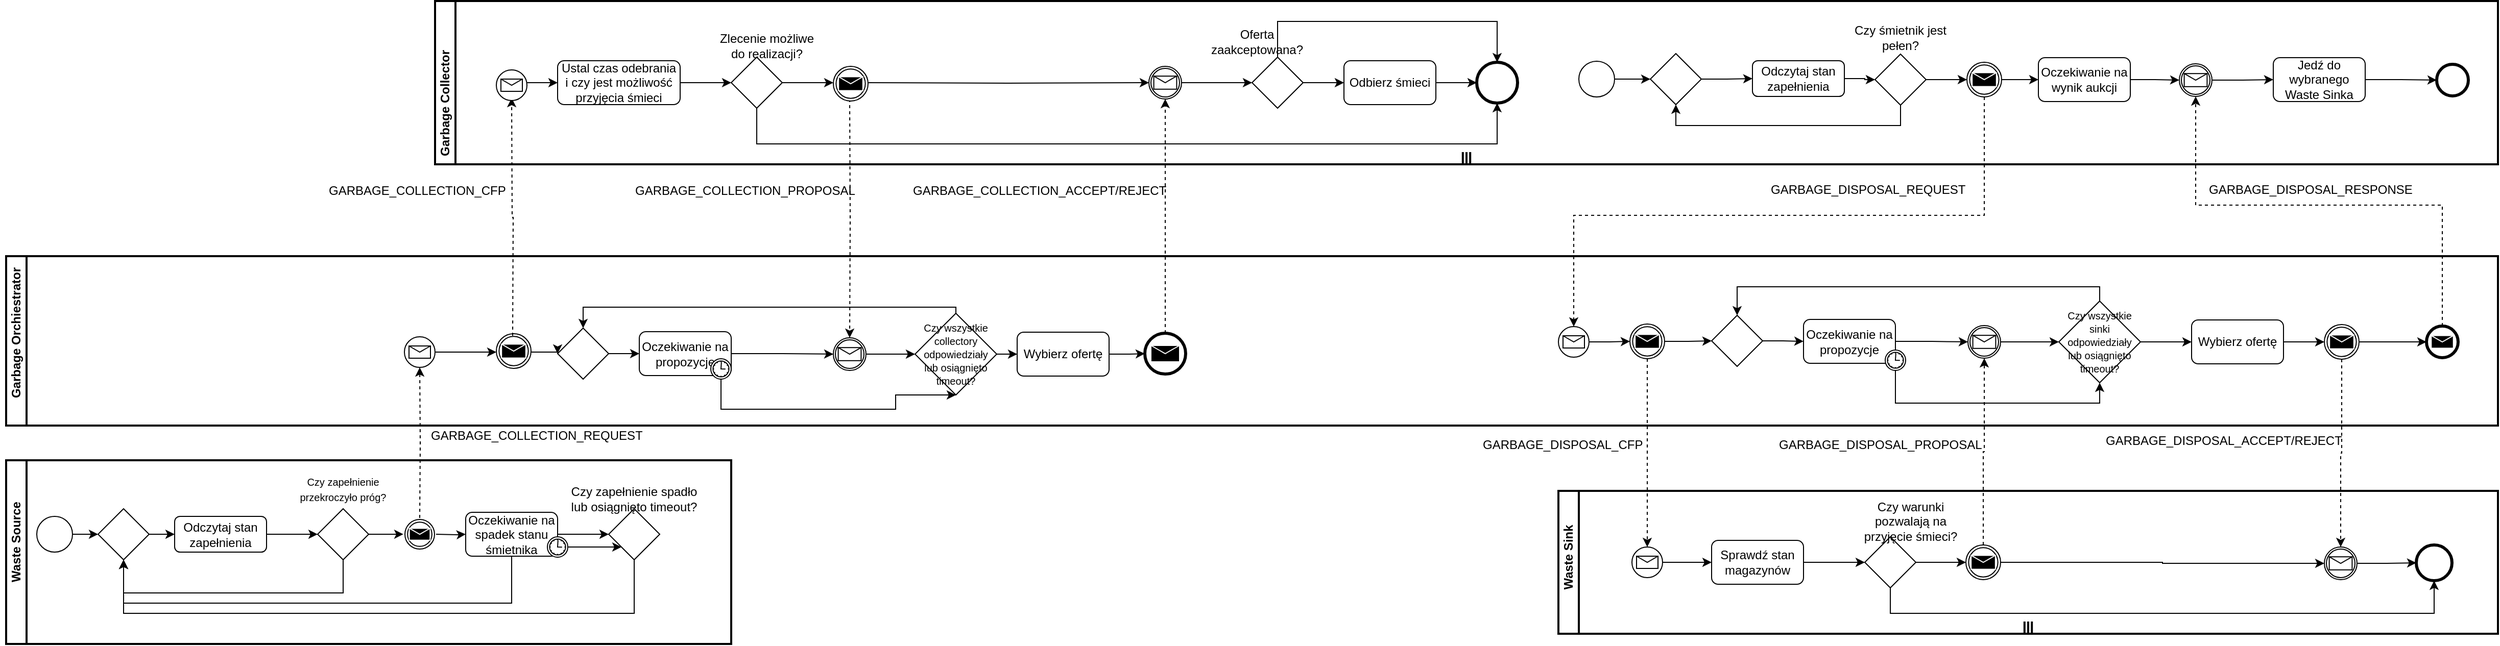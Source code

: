 <mxfile version="21.3.7" type="device">
  <diagram name="Page-1" id="2a216829-ef6e-dabb-86c1-c78162f3ba2b">
    <mxGraphModel dx="2726" dy="1560" grid="1" gridSize="10" guides="1" tooltips="1" connect="1" arrows="1" fold="1" page="1" pageScale="1" pageWidth="850" pageHeight="1100" background="none" math="0" shadow="0">
      <root>
        <mxCell id="0" />
        <mxCell id="1" parent="0" />
        <mxCell id="EU2BNnpD-7aVcFAq-WOP-53" value="" style="shape=mxgraph.bpmn.swimlane;html=1;startSize=20;horizontal=0;swimlaneLine=1;collapsible=0;fontStyle=0;swimlaneFillColor=#ffffff;strokeWidth=2;isCollection=1;whiteSpace=wrap;" parent="1" vertex="1">
          <mxGeometry x="440" y="390" width="2020" height="160" as="geometry" />
        </mxCell>
        <mxCell id="EU2BNnpD-7aVcFAq-WOP-12" value="" style="swimlane;html=1;startSize=20;fontStyle=0;collapsible=0;horizontal=0;swimlaneLine=1;swimlaneFillColor=#ffffff;strokeWidth=2;whiteSpace=wrap;" parent="1" vertex="1">
          <mxGeometry x="20" y="640" width="2440" height="166" as="geometry" />
        </mxCell>
        <mxCell id="EU2BNnpD-7aVcFAq-WOP-16" value="&lt;b&gt;Garbage Orchiestrator&lt;br&gt;&lt;/b&gt;" style="text;html=1;strokeColor=none;fillColor=none;align=center;verticalAlign=middle;whiteSpace=wrap;rounded=0;rotation=-90;" parent="EU2BNnpD-7aVcFAq-WOP-12" vertex="1">
          <mxGeometry x="-65" y="60" width="150" height="30" as="geometry" />
        </mxCell>
        <mxCell id="EU2BNnpD-7aVcFAq-WOP-83" style="edgeStyle=orthogonalEdgeStyle;rounded=0;orthogonalLoop=1;jettySize=auto;html=1;entryX=0;entryY=0.5;entryDx=0;entryDy=0;" parent="EU2BNnpD-7aVcFAq-WOP-12" target="EU2BNnpD-7aVcFAq-WOP-80" edge="1">
          <mxGeometry relative="1" as="geometry">
            <mxPoint x="512.0" y="94.043" as="sourcePoint" />
          </mxGeometry>
        </mxCell>
        <mxCell id="EU2BNnpD-7aVcFAq-WOP-63" style="edgeStyle=orthogonalEdgeStyle;rounded=0;orthogonalLoop=1;jettySize=auto;html=1;" parent="EU2BNnpD-7aVcFAq-WOP-12" source="EU2BNnpD-7aVcFAq-WOP-50" target="EU2BNnpD-7aVcFAq-WOP-62" edge="1">
          <mxGeometry relative="1" as="geometry" />
        </mxCell>
        <mxCell id="EU2BNnpD-7aVcFAq-WOP-50" value="Oczekiwanie na propozycje" style="rounded=1;whiteSpace=wrap;html=1;" parent="EU2BNnpD-7aVcFAq-WOP-12" vertex="1">
          <mxGeometry x="620" y="74" width="90" height="43" as="geometry" />
        </mxCell>
        <mxCell id="EU2BNnpD-7aVcFAq-WOP-68" style="edgeStyle=orthogonalEdgeStyle;rounded=0;orthogonalLoop=1;jettySize=auto;html=1;entryX=0.5;entryY=1;entryDx=0;entryDy=0;" parent="EU2BNnpD-7aVcFAq-WOP-12" source="EU2BNnpD-7aVcFAq-WOP-56" target="EU2BNnpD-7aVcFAq-WOP-58" edge="1">
          <mxGeometry relative="1" as="geometry">
            <mxPoint x="870" y="140" as="targetPoint" />
            <Array as="points">
              <mxPoint x="700" y="150" />
              <mxPoint x="871" y="150" />
            </Array>
          </mxGeometry>
        </mxCell>
        <mxCell id="EU2BNnpD-7aVcFAq-WOP-56" value="" style="points=[[0.145,0.145,0],[0.5,0,0],[0.855,0.145,0],[1,0.5,0],[0.855,0.855,0],[0.5,1,0],[0.145,0.855,0],[0,0.5,0]];shape=mxgraph.bpmn.event;html=1;verticalLabelPosition=bottom;labelBackgroundColor=#ffffff;verticalAlign=top;align=center;perimeter=ellipsePerimeter;outlineConnect=0;aspect=fixed;outline=standard;symbol=timer;" parent="EU2BNnpD-7aVcFAq-WOP-12" vertex="1">
          <mxGeometry x="690" y="100.5" width="20" height="20" as="geometry" />
        </mxCell>
        <mxCell id="EU2BNnpD-7aVcFAq-WOP-66" style="edgeStyle=orthogonalEdgeStyle;rounded=0;orthogonalLoop=1;jettySize=auto;html=1;" parent="EU2BNnpD-7aVcFAq-WOP-12" source="EU2BNnpD-7aVcFAq-WOP-58" target="EU2BNnpD-7aVcFAq-WOP-65" edge="1">
          <mxGeometry relative="1" as="geometry" />
        </mxCell>
        <mxCell id="EU2BNnpD-7aVcFAq-WOP-58" value="&lt;p style=&quot;line-height: 100%;&quot;&gt;&lt;font style=&quot;font-size: 10px;&quot;&gt;Czy wszystkie collectory odpowiedziały lub osiągnięto timeout?&lt;/font&gt;&lt;/p&gt;" style="rhombus;whiteSpace=wrap;html=1;" parent="EU2BNnpD-7aVcFAq-WOP-12" vertex="1">
          <mxGeometry x="890" y="56" width="80" height="80" as="geometry" />
        </mxCell>
        <mxCell id="EU2BNnpD-7aVcFAq-WOP-60" style="edgeStyle=orthogonalEdgeStyle;rounded=0;orthogonalLoop=1;jettySize=auto;html=1;entryX=0.5;entryY=0;entryDx=0;entryDy=0;" parent="EU2BNnpD-7aVcFAq-WOP-12" source="EU2BNnpD-7aVcFAq-WOP-58" target="EU2BNnpD-7aVcFAq-WOP-80" edge="1">
          <mxGeometry relative="1" as="geometry">
            <Array as="points">
              <mxPoint x="930" y="50" />
              <mxPoint x="565" y="50" />
            </Array>
          </mxGeometry>
        </mxCell>
        <mxCell id="EU2BNnpD-7aVcFAq-WOP-64" style="edgeStyle=orthogonalEdgeStyle;rounded=0;orthogonalLoop=1;jettySize=auto;html=1;entryX=0;entryY=0.5;entryDx=0;entryDy=0;" parent="EU2BNnpD-7aVcFAq-WOP-12" source="EU2BNnpD-7aVcFAq-WOP-62" target="EU2BNnpD-7aVcFAq-WOP-58" edge="1">
          <mxGeometry relative="1" as="geometry" />
        </mxCell>
        <mxCell id="EU2BNnpD-7aVcFAq-WOP-62" value="" style="points=[[0.145,0.145,0],[0.5,0,0],[0.855,0.145,0],[1,0.5,0],[0.855,0.855,0],[0.5,1,0],[0.145,0.855,0],[0,0.5,0]];shape=mxgraph.bpmn.event;html=1;verticalLabelPosition=bottom;labelBackgroundColor=#ffffff;verticalAlign=top;align=center;perimeter=ellipsePerimeter;outlineConnect=0;aspect=fixed;outline=catching;symbol=message;" parent="EU2BNnpD-7aVcFAq-WOP-12" vertex="1">
          <mxGeometry x="810" y="80" width="32" height="32" as="geometry" />
        </mxCell>
        <mxCell id="EU2BNnpD-7aVcFAq-WOP-73" style="edgeStyle=orthogonalEdgeStyle;rounded=0;orthogonalLoop=1;jettySize=auto;html=1;" parent="EU2BNnpD-7aVcFAq-WOP-12" source="EU2BNnpD-7aVcFAq-WOP-65" target="M0BNqgzCnwEa-yaGg0un-95" edge="1">
          <mxGeometry relative="1" as="geometry">
            <mxPoint x="1110.0" y="96.053" as="targetPoint" />
          </mxGeometry>
        </mxCell>
        <mxCell id="EU2BNnpD-7aVcFAq-WOP-65" value="Wybierz ofertę" style="rounded=1;whiteSpace=wrap;html=1;" parent="EU2BNnpD-7aVcFAq-WOP-12" vertex="1">
          <mxGeometry x="990" y="74.5" width="90" height="43" as="geometry" />
        </mxCell>
        <mxCell id="M0BNqgzCnwEa-yaGg0un-8" style="edgeStyle=orthogonalEdgeStyle;rounded=0;orthogonalLoop=1;jettySize=auto;html=1;entryX=0;entryY=0.5;entryDx=0;entryDy=0;" edge="1" parent="EU2BNnpD-7aVcFAq-WOP-12" source="EU2BNnpD-7aVcFAq-WOP-80" target="EU2BNnpD-7aVcFAq-WOP-50">
          <mxGeometry relative="1" as="geometry" />
        </mxCell>
        <mxCell id="EU2BNnpD-7aVcFAq-WOP-80" value="" style="rhombus;whiteSpace=wrap;html=1;" parent="EU2BNnpD-7aVcFAq-WOP-12" vertex="1">
          <mxGeometry x="540" y="70.5" width="50" height="50" as="geometry" />
        </mxCell>
        <mxCell id="M0BNqgzCnwEa-yaGg0un-89" style="edgeStyle=orthogonalEdgeStyle;rounded=0;orthogonalLoop=1;jettySize=auto;html=1;" edge="1" parent="EU2BNnpD-7aVcFAq-WOP-12" source="M0BNqgzCnwEa-yaGg0un-88">
          <mxGeometry relative="1" as="geometry">
            <mxPoint x="480" y="94" as="targetPoint" />
          </mxGeometry>
        </mxCell>
        <mxCell id="M0BNqgzCnwEa-yaGg0un-88" value="" style="points=[[0.145,0.145,0],[0.5,0,0],[0.855,0.145,0],[1,0.5,0],[0.855,0.855,0],[0.5,1,0],[0.145,0.855,0],[0,0.5,0]];shape=mxgraph.bpmn.event;html=1;verticalLabelPosition=bottom;labelBackgroundColor=#ffffff;verticalAlign=top;align=center;perimeter=ellipsePerimeter;outlineConnect=0;aspect=fixed;outline=standard;symbol=message;" vertex="1" parent="EU2BNnpD-7aVcFAq-WOP-12">
          <mxGeometry x="390" y="79" width="30" height="30" as="geometry" />
        </mxCell>
        <mxCell id="M0BNqgzCnwEa-yaGg0un-90" value="" style="points=[[0.145,0.145,0],[0.5,0,0],[0.855,0.145,0],[1,0.5,0],[0.855,0.855,0],[0.5,1,0],[0.145,0.855,0],[0,0.5,0]];shape=mxgraph.bpmn.event;html=1;verticalLabelPosition=bottom;labelBackgroundColor=#ffffff;verticalAlign=top;align=center;perimeter=ellipsePerimeter;outlineConnect=0;aspect=fixed;outline=throwing;symbol=message;" vertex="1" parent="EU2BNnpD-7aVcFAq-WOP-12">
          <mxGeometry x="480" y="76" width="34" height="34" as="geometry" />
        </mxCell>
        <mxCell id="M0BNqgzCnwEa-yaGg0un-95" value="" style="points=[[0.145,0.145,0],[0.5,0,0],[0.855,0.145,0],[1,0.5,0],[0.855,0.855,0],[0.5,1,0],[0.145,0.855,0],[0,0.5,0]];shape=mxgraph.bpmn.event;html=1;verticalLabelPosition=bottom;labelBackgroundColor=#ffffff;verticalAlign=top;align=center;perimeter=ellipsePerimeter;outlineConnect=0;aspect=fixed;outline=end;symbol=message;" vertex="1" parent="EU2BNnpD-7aVcFAq-WOP-12">
          <mxGeometry x="1115" y="75.5" width="40" height="40" as="geometry" />
        </mxCell>
        <mxCell id="M0BNqgzCnwEa-yaGg0un-133" style="edgeStyle=orthogonalEdgeStyle;rounded=0;orthogonalLoop=1;jettySize=auto;html=1;" edge="1" parent="EU2BNnpD-7aVcFAq-WOP-12" source="M0BNqgzCnwEa-yaGg0un-115" target="M0BNqgzCnwEa-yaGg0un-129">
          <mxGeometry relative="1" as="geometry" />
        </mxCell>
        <mxCell id="M0BNqgzCnwEa-yaGg0un-115" value="" style="points=[[0.145,0.145,0],[0.5,0,0],[0.855,0.145,0],[1,0.5,0],[0.855,0.855,0],[0.5,1,0],[0.145,0.855,0],[0,0.5,0]];shape=mxgraph.bpmn.event;html=1;verticalLabelPosition=bottom;labelBackgroundColor=#ffffff;verticalAlign=top;align=center;perimeter=ellipsePerimeter;outlineConnect=0;aspect=fixed;outline=standard;symbol=message;" vertex="1" parent="EU2BNnpD-7aVcFAq-WOP-12">
          <mxGeometry x="1520" y="69" width="30" height="30" as="geometry" />
        </mxCell>
        <mxCell id="M0BNqgzCnwEa-yaGg0un-157" style="edgeStyle=orthogonalEdgeStyle;rounded=0;orthogonalLoop=1;jettySize=auto;html=1;entryX=0;entryY=0.5;entryDx=0;entryDy=0;entryPerimeter=0;" edge="1" parent="EU2BNnpD-7aVcFAq-WOP-12" source="M0BNqgzCnwEa-yaGg0un-124" target="M0BNqgzCnwEa-yaGg0un-126">
          <mxGeometry relative="1" as="geometry" />
        </mxCell>
        <mxCell id="M0BNqgzCnwEa-yaGg0un-124" value="Oczekiwanie na propozycje" style="rounded=1;whiteSpace=wrap;html=1;" vertex="1" parent="EU2BNnpD-7aVcFAq-WOP-12">
          <mxGeometry x="1760" y="62" width="90" height="43" as="geometry" />
        </mxCell>
        <mxCell id="M0BNqgzCnwEa-yaGg0un-163" style="edgeStyle=orthogonalEdgeStyle;rounded=0;orthogonalLoop=1;jettySize=auto;html=1;" edge="1" parent="EU2BNnpD-7aVcFAq-WOP-12" source="M0BNqgzCnwEa-yaGg0un-125" target="M0BNqgzCnwEa-yaGg0un-127">
          <mxGeometry relative="1" as="geometry" />
        </mxCell>
        <mxCell id="M0BNqgzCnwEa-yaGg0un-183" style="edgeStyle=orthogonalEdgeStyle;rounded=0;orthogonalLoop=1;jettySize=auto;html=1;entryX=0.5;entryY=0;entryDx=0;entryDy=0;" edge="1" parent="EU2BNnpD-7aVcFAq-WOP-12" source="M0BNqgzCnwEa-yaGg0un-125" target="M0BNqgzCnwEa-yaGg0un-128">
          <mxGeometry relative="1" as="geometry">
            <mxPoint x="1690" y="60" as="targetPoint" />
            <Array as="points">
              <mxPoint x="2050" y="30" />
              <mxPoint x="1695" y="30" />
            </Array>
          </mxGeometry>
        </mxCell>
        <mxCell id="M0BNqgzCnwEa-yaGg0un-125" value="&lt;p style=&quot;line-height: 100%;&quot;&gt;&lt;font style=&quot;font-size: 10px;&quot;&gt;Czy wszystkie sinki odpowiedziały lub osiągnięto timeout?&lt;/font&gt;&lt;/p&gt;" style="rhombus;whiteSpace=wrap;html=1;" vertex="1" parent="EU2BNnpD-7aVcFAq-WOP-12">
          <mxGeometry x="2010" y="44" width="80" height="80" as="geometry" />
        </mxCell>
        <mxCell id="M0BNqgzCnwEa-yaGg0un-158" style="edgeStyle=orthogonalEdgeStyle;rounded=0;orthogonalLoop=1;jettySize=auto;html=1;" edge="1" parent="EU2BNnpD-7aVcFAq-WOP-12" source="M0BNqgzCnwEa-yaGg0un-126" target="M0BNqgzCnwEa-yaGg0un-125">
          <mxGeometry relative="1" as="geometry" />
        </mxCell>
        <mxCell id="M0BNqgzCnwEa-yaGg0un-126" value="" style="points=[[0.145,0.145,0],[0.5,0,0],[0.855,0.145,0],[1,0.5,0],[0.855,0.855,0],[0.5,1,0],[0.145,0.855,0],[0,0.5,0]];shape=mxgraph.bpmn.event;html=1;verticalLabelPosition=bottom;labelBackgroundColor=#ffffff;verticalAlign=top;align=center;perimeter=ellipsePerimeter;outlineConnect=0;aspect=fixed;outline=catching;symbol=message;" vertex="1" parent="EU2BNnpD-7aVcFAq-WOP-12">
          <mxGeometry x="1921" y="68" width="32" height="32" as="geometry" />
        </mxCell>
        <mxCell id="M0BNqgzCnwEa-yaGg0un-171" style="edgeStyle=orthogonalEdgeStyle;rounded=0;orthogonalLoop=1;jettySize=auto;html=1;" edge="1" parent="EU2BNnpD-7aVcFAq-WOP-12" source="M0BNqgzCnwEa-yaGg0un-127" target="M0BNqgzCnwEa-yaGg0un-168">
          <mxGeometry relative="1" as="geometry" />
        </mxCell>
        <mxCell id="M0BNqgzCnwEa-yaGg0un-127" value="Wybierz ofertę" style="rounded=1;whiteSpace=wrap;html=1;" vertex="1" parent="EU2BNnpD-7aVcFAq-WOP-12">
          <mxGeometry x="2140" y="62.5" width="90" height="43" as="geometry" />
        </mxCell>
        <mxCell id="M0BNqgzCnwEa-yaGg0un-156" style="edgeStyle=orthogonalEdgeStyle;rounded=0;orthogonalLoop=1;jettySize=auto;html=1;" edge="1" parent="EU2BNnpD-7aVcFAq-WOP-12" source="M0BNqgzCnwEa-yaGg0un-128" target="M0BNqgzCnwEa-yaGg0un-124">
          <mxGeometry relative="1" as="geometry" />
        </mxCell>
        <mxCell id="M0BNqgzCnwEa-yaGg0un-128" value="" style="rhombus;whiteSpace=wrap;html=1;" vertex="1" parent="EU2BNnpD-7aVcFAq-WOP-12">
          <mxGeometry x="1670" y="58" width="50" height="50" as="geometry" />
        </mxCell>
        <mxCell id="M0BNqgzCnwEa-yaGg0un-155" style="edgeStyle=orthogonalEdgeStyle;rounded=0;orthogonalLoop=1;jettySize=auto;html=1;" edge="1" parent="EU2BNnpD-7aVcFAq-WOP-12" source="M0BNqgzCnwEa-yaGg0un-129" target="M0BNqgzCnwEa-yaGg0un-128">
          <mxGeometry relative="1" as="geometry" />
        </mxCell>
        <mxCell id="M0BNqgzCnwEa-yaGg0un-129" value="" style="points=[[0.145,0.145,0],[0.5,0,0],[0.855,0.145,0],[1,0.5,0],[0.855,0.855,0],[0.5,1,0],[0.145,0.855,0],[0,0.5,0]];shape=mxgraph.bpmn.event;html=1;verticalLabelPosition=bottom;labelBackgroundColor=#ffffff;verticalAlign=top;align=center;perimeter=ellipsePerimeter;outlineConnect=0;aspect=fixed;outline=throwing;symbol=message;" vertex="1" parent="EU2BNnpD-7aVcFAq-WOP-12">
          <mxGeometry x="1590" y="66.5" width="34" height="34" as="geometry" />
        </mxCell>
        <mxCell id="M0BNqgzCnwEa-yaGg0un-184" style="edgeStyle=orthogonalEdgeStyle;rounded=0;orthogonalLoop=1;jettySize=auto;html=1;entryX=0.5;entryY=1;entryDx=0;entryDy=0;" edge="1" parent="EU2BNnpD-7aVcFAq-WOP-12" source="M0BNqgzCnwEa-yaGg0un-146" target="M0BNqgzCnwEa-yaGg0un-125">
          <mxGeometry relative="1" as="geometry">
            <Array as="points">
              <mxPoint x="1850" y="144" />
              <mxPoint x="2050" y="144" />
            </Array>
          </mxGeometry>
        </mxCell>
        <mxCell id="M0BNqgzCnwEa-yaGg0un-146" value="" style="points=[[0.145,0.145,0],[0.5,0,0],[0.855,0.145,0],[1,0.5,0],[0.855,0.855,0],[0.5,1,0],[0.145,0.855,0],[0,0.5,0]];shape=mxgraph.bpmn.event;html=1;verticalLabelPosition=bottom;labelBackgroundColor=#ffffff;verticalAlign=top;align=center;perimeter=ellipsePerimeter;outlineConnect=0;aspect=fixed;outline=standard;symbol=timer;" vertex="1" parent="EU2BNnpD-7aVcFAq-WOP-12">
          <mxGeometry x="1840" y="92" width="20" height="20" as="geometry" />
        </mxCell>
        <mxCell id="M0BNqgzCnwEa-yaGg0un-164" value="" style="points=[[0.145,0.145,0],[0.5,0,0],[0.855,0.145,0],[1,0.5,0],[0.855,0.855,0],[0.5,1,0],[0.145,0.855,0],[0,0.5,0]];shape=mxgraph.bpmn.event;html=1;verticalLabelPosition=bottom;labelBackgroundColor=#ffffff;verticalAlign=top;align=center;perimeter=ellipsePerimeter;outlineConnect=0;aspect=fixed;outline=end;symbol=message;" vertex="1" parent="EU2BNnpD-7aVcFAq-WOP-12">
          <mxGeometry x="2370" y="68.5" width="31" height="31" as="geometry" />
        </mxCell>
        <mxCell id="M0BNqgzCnwEa-yaGg0un-172" style="edgeStyle=orthogonalEdgeStyle;rounded=0;orthogonalLoop=1;jettySize=auto;html=1;" edge="1" parent="EU2BNnpD-7aVcFAq-WOP-12" source="M0BNqgzCnwEa-yaGg0un-168" target="M0BNqgzCnwEa-yaGg0un-164">
          <mxGeometry relative="1" as="geometry" />
        </mxCell>
        <mxCell id="M0BNqgzCnwEa-yaGg0un-168" value="" style="points=[[0.145,0.145,0],[0.5,0,0],[0.855,0.145,0],[1,0.5,0],[0.855,0.855,0],[0.5,1,0],[0.145,0.855,0],[0,0.5,0]];shape=mxgraph.bpmn.event;html=1;verticalLabelPosition=bottom;labelBackgroundColor=#ffffff;verticalAlign=top;align=center;perimeter=ellipsePerimeter;outlineConnect=0;aspect=fixed;outline=throwing;symbol=message;" vertex="1" parent="EU2BNnpD-7aVcFAq-WOP-12">
          <mxGeometry x="2270" y="67" width="34" height="34" as="geometry" />
        </mxCell>
        <mxCell id="EU2BNnpD-7aVcFAq-WOP-13" value="" style="swimlane;html=1;startSize=20;fontStyle=0;collapsible=0;horizontal=0;swimlaneLine=1;swimlaneFillColor=#ffffff;strokeWidth=2;whiteSpace=wrap;" parent="1" vertex="1">
          <mxGeometry x="20" y="840" width="710" height="180" as="geometry" />
        </mxCell>
        <mxCell id="EU2BNnpD-7aVcFAq-WOP-17" value="&lt;b&gt;Waste Source&lt;br&gt;&lt;/b&gt;" style="text;html=1;strokeColor=none;fillColor=none;align=center;verticalAlign=middle;whiteSpace=wrap;rounded=0;rotation=-90;" parent="EU2BNnpD-7aVcFAq-WOP-13" vertex="1">
          <mxGeometry x="-50" y="65" width="120" height="30" as="geometry" />
        </mxCell>
        <mxCell id="EU2BNnpD-7aVcFAq-WOP-27" style="edgeStyle=orthogonalEdgeStyle;rounded=0;orthogonalLoop=1;jettySize=auto;html=1;entryX=0;entryY=0.5;entryDx=0;entryDy=0;" parent="EU2BNnpD-7aVcFAq-WOP-13" source="EU2BNnpD-7aVcFAq-WOP-23" target="EU2BNnpD-7aVcFAq-WOP-26" edge="1">
          <mxGeometry relative="1" as="geometry" />
        </mxCell>
        <mxCell id="EU2BNnpD-7aVcFAq-WOP-23" value="Odczytaj stan zapełnienia" style="rounded=1;whiteSpace=wrap;html=1;" parent="EU2BNnpD-7aVcFAq-WOP-13" vertex="1">
          <mxGeometry x="165" y="55" width="90" height="35" as="geometry" />
        </mxCell>
        <mxCell id="M0BNqgzCnwEa-yaGg0un-5" style="edgeStyle=orthogonalEdgeStyle;rounded=0;orthogonalLoop=1;jettySize=auto;html=1;" edge="1" parent="EU2BNnpD-7aVcFAq-WOP-13" source="EU2BNnpD-7aVcFAq-WOP-25" target="M0BNqgzCnwEa-yaGg0un-2">
          <mxGeometry relative="1" as="geometry" />
        </mxCell>
        <mxCell id="EU2BNnpD-7aVcFAq-WOP-25" value="" style="points=[[0.145,0.145,0],[0.5,0,0],[0.855,0.145,0],[1,0.5,0],[0.855,0.855,0],[0.5,1,0],[0.145,0.855,0],[0,0.5,0]];shape=mxgraph.bpmn.event;html=1;verticalLabelPosition=bottom;labelBackgroundColor=#ffffff;verticalAlign=top;align=center;perimeter=ellipsePerimeter;outlineConnect=0;aspect=fixed;outline=standard;symbol=general;" parent="EU2BNnpD-7aVcFAq-WOP-13" vertex="1">
          <mxGeometry x="30" y="55" width="35" height="35" as="geometry" />
        </mxCell>
        <mxCell id="EU2BNnpD-7aVcFAq-WOP-26" value="" style="rhombus;whiteSpace=wrap;html=1;" parent="EU2BNnpD-7aVcFAq-WOP-13" vertex="1">
          <mxGeometry x="305" y="47.5" width="50" height="50" as="geometry" />
        </mxCell>
        <mxCell id="EU2BNnpD-7aVcFAq-WOP-29" style="edgeStyle=orthogonalEdgeStyle;rounded=0;orthogonalLoop=1;jettySize=auto;html=1;entryX=0.5;entryY=1;entryDx=0;entryDy=0;exitX=0.5;exitY=1;exitDx=0;exitDy=0;" parent="EU2BNnpD-7aVcFAq-WOP-13" source="EU2BNnpD-7aVcFAq-WOP-26" edge="1" target="M0BNqgzCnwEa-yaGg0un-2">
          <mxGeometry relative="1" as="geometry">
            <mxPoint x="160" y="100" as="targetPoint" />
            <Array as="points">
              <mxPoint x="330" y="130" />
              <mxPoint x="115" y="130" />
            </Array>
          </mxGeometry>
        </mxCell>
        <mxCell id="EU2BNnpD-7aVcFAq-WOP-30" value="&lt;font style=&quot;font-size: 10px;&quot;&gt;Czy zapełnienie przekroczyło próg?&lt;/font&gt;" style="text;html=1;strokeColor=none;fillColor=none;align=center;verticalAlign=middle;whiteSpace=wrap;rounded=0;" parent="EU2BNnpD-7aVcFAq-WOP-13" vertex="1">
          <mxGeometry x="280" y="20" width="100" height="15" as="geometry" />
        </mxCell>
        <mxCell id="EU2BNnpD-7aVcFAq-WOP-42" style="edgeStyle=orthogonalEdgeStyle;rounded=0;orthogonalLoop=1;jettySize=auto;html=1;entryX=0;entryY=0.5;entryDx=0;entryDy=0;" parent="EU2BNnpD-7aVcFAq-WOP-13" source="EU2BNnpD-7aVcFAq-WOP-33" target="EU2BNnpD-7aVcFAq-WOP-39" edge="1">
          <mxGeometry relative="1" as="geometry" />
        </mxCell>
        <mxCell id="EU2BNnpD-7aVcFAq-WOP-44" style="edgeStyle=orthogonalEdgeStyle;rounded=0;orthogonalLoop=1;jettySize=auto;html=1;entryX=0.5;entryY=1;entryDx=0;entryDy=0;" parent="EU2BNnpD-7aVcFAq-WOP-13" source="EU2BNnpD-7aVcFAq-WOP-33" edge="1" target="M0BNqgzCnwEa-yaGg0un-2">
          <mxGeometry relative="1" as="geometry">
            <mxPoint x="190" y="100" as="targetPoint" />
            <Array as="points">
              <mxPoint x="495" y="140" />
              <mxPoint x="115" y="140" />
            </Array>
          </mxGeometry>
        </mxCell>
        <mxCell id="EU2BNnpD-7aVcFAq-WOP-33" value="Oczekiwanie na spadek stanu śmietnika" style="rounded=1;whiteSpace=wrap;html=1;" parent="EU2BNnpD-7aVcFAq-WOP-13" vertex="1">
          <mxGeometry x="450" y="51" width="90" height="43" as="geometry" />
        </mxCell>
        <mxCell id="EU2BNnpD-7aVcFAq-WOP-34" value="" style="edgeStyle=orthogonalEdgeStyle;rounded=0;orthogonalLoop=1;jettySize=auto;html=1;" parent="EU2BNnpD-7aVcFAq-WOP-13" source="EU2BNnpD-7aVcFAq-WOP-26" edge="1">
          <mxGeometry relative="1" as="geometry">
            <mxPoint x="389.0" y="72.478" as="targetPoint" />
            <mxPoint x="350" y="912" as="sourcePoint" />
          </mxGeometry>
        </mxCell>
        <mxCell id="EU2BNnpD-7aVcFAq-WOP-37" style="edgeStyle=orthogonalEdgeStyle;rounded=0;orthogonalLoop=1;jettySize=auto;html=1;" parent="EU2BNnpD-7aVcFAq-WOP-13" target="EU2BNnpD-7aVcFAq-WOP-33" edge="1">
          <mxGeometry relative="1" as="geometry">
            <mxPoint x="421.0" y="72.478" as="sourcePoint" />
          </mxGeometry>
        </mxCell>
        <mxCell id="M0BNqgzCnwEa-yaGg0un-7" style="edgeStyle=orthogonalEdgeStyle;rounded=0;orthogonalLoop=1;jettySize=auto;html=1;entryX=0;entryY=1;entryDx=0;entryDy=0;" edge="1" parent="EU2BNnpD-7aVcFAq-WOP-13" source="EU2BNnpD-7aVcFAq-WOP-35" target="EU2BNnpD-7aVcFAq-WOP-39">
          <mxGeometry relative="1" as="geometry" />
        </mxCell>
        <mxCell id="EU2BNnpD-7aVcFAq-WOP-35" value="" style="points=[[0.145,0.145,0],[0.5,0,0],[0.855,0.145,0],[1,0.5,0],[0.855,0.855,0],[0.5,1,0],[0.145,0.855,0],[0,0.5,0]];shape=mxgraph.bpmn.event;html=1;verticalLabelPosition=bottom;labelBackgroundColor=#ffffff;verticalAlign=top;align=center;perimeter=ellipsePerimeter;outlineConnect=0;aspect=fixed;outline=standard;symbol=timer;" parent="EU2BNnpD-7aVcFAq-WOP-13" vertex="1">
          <mxGeometry x="530" y="75" width="20" height="20" as="geometry" />
        </mxCell>
        <mxCell id="EU2BNnpD-7aVcFAq-WOP-39" value="" style="rhombus;whiteSpace=wrap;html=1;" parent="EU2BNnpD-7aVcFAq-WOP-13" vertex="1">
          <mxGeometry x="590" y="47.5" width="50" height="50" as="geometry" />
        </mxCell>
        <mxCell id="EU2BNnpD-7aVcFAq-WOP-40" value="Czy zapełnienie spadło lub osiągnięto timeout?" style="text;html=1;strokeColor=none;fillColor=none;align=center;verticalAlign=middle;whiteSpace=wrap;rounded=0;" parent="EU2BNnpD-7aVcFAq-WOP-13" vertex="1">
          <mxGeometry x="550" y="30" width="130" height="15" as="geometry" />
        </mxCell>
        <mxCell id="EU2BNnpD-7aVcFAq-WOP-41" style="edgeStyle=orthogonalEdgeStyle;rounded=0;orthogonalLoop=1;jettySize=auto;html=1;entryX=0.5;entryY=1;entryDx=0;entryDy=0;" parent="EU2BNnpD-7aVcFAq-WOP-13" source="EU2BNnpD-7aVcFAq-WOP-39" target="M0BNqgzCnwEa-yaGg0un-2" edge="1">
          <mxGeometry relative="1" as="geometry">
            <mxPoint x="650" y="69" as="targetPoint" />
            <Array as="points">
              <mxPoint x="615" y="150" />
              <mxPoint x="115" y="150" />
            </Array>
          </mxGeometry>
        </mxCell>
        <mxCell id="M0BNqgzCnwEa-yaGg0un-4" style="edgeStyle=orthogonalEdgeStyle;rounded=0;orthogonalLoop=1;jettySize=auto;html=1;entryX=0;entryY=0.5;entryDx=0;entryDy=0;" edge="1" parent="EU2BNnpD-7aVcFAq-WOP-13" source="M0BNqgzCnwEa-yaGg0un-2" target="EU2BNnpD-7aVcFAq-WOP-23">
          <mxGeometry relative="1" as="geometry" />
        </mxCell>
        <mxCell id="M0BNqgzCnwEa-yaGg0un-2" value="" style="rhombus;whiteSpace=wrap;html=1;" vertex="1" parent="EU2BNnpD-7aVcFAq-WOP-13">
          <mxGeometry x="90" y="47.5" width="50" height="50" as="geometry" />
        </mxCell>
        <mxCell id="M0BNqgzCnwEa-yaGg0un-87" value="" style="points=[[0.145,0.145,0],[0.5,0,0],[0.855,0.145,0],[1,0.5,0],[0.855,0.855,0],[0.5,1,0],[0.145,0.855,0],[0,0.5,0]];shape=mxgraph.bpmn.event;html=1;verticalLabelPosition=bottom;labelBackgroundColor=#ffffff;verticalAlign=top;align=center;perimeter=ellipsePerimeter;outlineConnect=0;aspect=fixed;outline=throwing;symbol=message;" vertex="1" parent="EU2BNnpD-7aVcFAq-WOP-13">
          <mxGeometry x="390.5" y="58" width="29" height="29" as="geometry" />
        </mxCell>
        <mxCell id="EU2BNnpD-7aVcFAq-WOP-38" style="edgeStyle=orthogonalEdgeStyle;rounded=0;orthogonalLoop=1;jettySize=auto;html=1;dashed=1;" parent="1" target="M0BNqgzCnwEa-yaGg0un-88" edge="1">
          <mxGeometry relative="1" as="geometry">
            <mxPoint x="425" y="750" as="targetPoint" />
            <mxPoint x="425" y="896.5" as="sourcePoint" />
          </mxGeometry>
        </mxCell>
        <mxCell id="EU2BNnpD-7aVcFAq-WOP-51" value="&lt;span class=&quot;NormalTextRun SCXW234842105 BCX2&quot;&gt;GARBAGE_&lt;/span&gt;&lt;span class=&quot;TextRun SCXW234842105 BCX2&quot; lang=&quot;PL-PL&quot; style=&quot;font-size: 11pt; line-height: 19.425px; font-family: Calibri, &amp;quot;Calibri_EmbeddedFont&amp;quot;, &amp;quot;Calibri_MSFontService&amp;quot;, sans-serif;&quot; data-contrast=&quot;auto&quot;&gt;&lt;/span&gt;COLLECTION_CFP" style="text;strokeColor=none;fillColor=none;align=left;verticalAlign=middle;spacingLeft=4;spacingRight=4;overflow=hidden;points=[[0,0.5],[1,0.5]];portConstraint=eastwest;rotatable=0;whiteSpace=wrap;html=1;" parent="1" vertex="1">
          <mxGeometry x="330" y="560" width="270" height="30" as="geometry" />
        </mxCell>
        <mxCell id="EU2BNnpD-7aVcFAq-WOP-52" value="&lt;span class=&quot;NormalTextRun SCXW234842105 BCX2&quot;&gt;GARBAGE_&lt;/span&gt;&lt;span class=&quot;TextRun SCXW234842105 BCX2&quot; lang=&quot;PL-PL&quot; style=&quot;font-size: 11pt; line-height: 19.425px; font-family: Calibri, &amp;quot;Calibri_EmbeddedFont&amp;quot;, &amp;quot;Calibri_MSFontService&amp;quot;, sans-serif;&quot; data-contrast=&quot;auto&quot;&gt;&lt;/span&gt;COLLECTION_REQUEST" style="text;strokeColor=none;fillColor=none;align=left;verticalAlign=middle;spacingLeft=4;spacingRight=4;overflow=hidden;points=[[0,0.5],[1,0.5]];portConstraint=eastwest;rotatable=0;whiteSpace=wrap;html=1;" parent="1" vertex="1">
          <mxGeometry x="430" y="800" width="270" height="30" as="geometry" />
        </mxCell>
        <mxCell id="EU2BNnpD-7aVcFAq-WOP-54" value="&lt;b&gt;Garbage Collector&lt;/b&gt;" style="text;html=1;strokeColor=none;fillColor=none;align=center;verticalAlign=middle;whiteSpace=wrap;rounded=0;rotation=-90;" parent="1" vertex="1">
          <mxGeometry x="390" y="475" width="120" height="30" as="geometry" />
        </mxCell>
        <mxCell id="M0BNqgzCnwEa-yaGg0un-19" style="edgeStyle=orthogonalEdgeStyle;rounded=0;orthogonalLoop=1;jettySize=auto;html=1;entryX=0.5;entryY=0;entryDx=0;entryDy=0;entryPerimeter=0;dashed=1;" edge="1" parent="1" target="EU2BNnpD-7aVcFAq-WOP-62">
          <mxGeometry relative="1" as="geometry">
            <mxPoint x="846" y="486.0" as="sourcePoint" />
          </mxGeometry>
        </mxCell>
        <mxCell id="M0BNqgzCnwEa-yaGg0un-24" style="edgeStyle=orthogonalEdgeStyle;rounded=0;orthogonalLoop=1;jettySize=auto;html=1;entryX=0;entryY=0.5;entryDx=0;entryDy=0;entryPerimeter=0;" edge="1" parent="1" target="M0BNqgzCnwEa-yaGg0un-21">
          <mxGeometry relative="1" as="geometry">
            <mxPoint x="862" y="470.0" as="sourcePoint" />
          </mxGeometry>
        </mxCell>
        <mxCell id="EU2BNnpD-7aVcFAq-WOP-75" value="&lt;span class=&quot;NormalTextRun SCXW234842105 BCX2&quot;&gt;GARBAGE_&lt;/span&gt;&lt;span class=&quot;TextRun SCXW234842105 BCX2&quot; lang=&quot;PL-PL&quot; style=&quot;font-size: 11pt; line-height: 19.425px; font-family: Calibri, &amp;quot;Calibri_EmbeddedFont&amp;quot;, &amp;quot;Calibri_MSFontService&amp;quot;, sans-serif;&quot; data-contrast=&quot;auto&quot;&gt;&lt;/span&gt;COLLECTION_PROPOSAL" style="text;strokeColor=none;fillColor=none;align=left;verticalAlign=middle;spacingLeft=4;spacingRight=4;overflow=hidden;points=[[0,0.5],[1,0.5]];portConstraint=eastwest;rotatable=0;whiteSpace=wrap;html=1;" parent="1" vertex="1">
          <mxGeometry x="630" y="560" width="270" height="30" as="geometry" />
        </mxCell>
        <mxCell id="EU2BNnpD-7aVcFAq-WOP-76" value="&lt;span class=&quot;NormalTextRun SCXW234842105 BCX2&quot;&gt;GARBAGE_&lt;/span&gt;&lt;span class=&quot;TextRun SCXW234842105 BCX2&quot; lang=&quot;PL-PL&quot; style=&quot;font-size: 11pt; line-height: 19.425px; font-family: Calibri, &amp;quot;Calibri_EmbeddedFont&amp;quot;, &amp;quot;Calibri_MSFontService&amp;quot;, sans-serif;&quot; data-contrast=&quot;auto&quot;&gt;&lt;/span&gt;COLLECTION_ACCEPT/REJECT" style="text;strokeColor=none;fillColor=none;align=left;verticalAlign=middle;spacingLeft=4;spacingRight=4;overflow=hidden;points=[[0,0.5],[1,0.5]];portConstraint=eastwest;rotatable=0;whiteSpace=wrap;html=1;" parent="1" vertex="1">
          <mxGeometry x="902" y="560" width="270" height="30" as="geometry" />
        </mxCell>
        <mxCell id="M0BNqgzCnwEa-yaGg0un-14" style="edgeStyle=orthogonalEdgeStyle;rounded=0;orthogonalLoop=1;jettySize=auto;html=1;entryX=0;entryY=0.5;entryDx=0;entryDy=0;" edge="1" parent="1" target="M0BNqgzCnwEa-yaGg0un-13">
          <mxGeometry relative="1" as="geometry">
            <mxPoint x="530.0" y="470.043" as="sourcePoint" />
          </mxGeometry>
        </mxCell>
        <mxCell id="M0BNqgzCnwEa-yaGg0un-10" style="edgeStyle=orthogonalEdgeStyle;rounded=0;orthogonalLoop=1;jettySize=auto;html=1;entryX=0.5;entryY=1;entryDx=0;entryDy=0;entryPerimeter=0;dashed=1;" edge="1" parent="1">
          <mxGeometry relative="1" as="geometry">
            <mxPoint x="516.0" y="718" as="sourcePoint" />
            <mxPoint x="515" y="485.0" as="targetPoint" />
          </mxGeometry>
        </mxCell>
        <mxCell id="M0BNqgzCnwEa-yaGg0un-18" style="edgeStyle=orthogonalEdgeStyle;rounded=0;orthogonalLoop=1;jettySize=auto;html=1;entryX=0.5;entryY=1;entryDx=0;entryDy=0;entryPerimeter=0;" edge="1" parent="1" source="M0BNqgzCnwEa-yaGg0un-11" target="M0BNqgzCnwEa-yaGg0un-17">
          <mxGeometry relative="1" as="geometry">
            <Array as="points">
              <mxPoint x="755" y="530" />
              <mxPoint x="1480" y="530" />
            </Array>
          </mxGeometry>
        </mxCell>
        <mxCell id="M0BNqgzCnwEa-yaGg0un-20" style="edgeStyle=orthogonalEdgeStyle;rounded=0;orthogonalLoop=1;jettySize=auto;html=1;entryX=0;entryY=0.5;entryDx=0;entryDy=0;entryPerimeter=0;" edge="1" parent="1" source="M0BNqgzCnwEa-yaGg0un-11">
          <mxGeometry relative="1" as="geometry">
            <mxPoint x="830" y="470.0" as="targetPoint" />
          </mxGeometry>
        </mxCell>
        <mxCell id="M0BNqgzCnwEa-yaGg0un-11" value="" style="rhombus;whiteSpace=wrap;html=1;" vertex="1" parent="1">
          <mxGeometry x="730" y="445" width="50" height="50" as="geometry" />
        </mxCell>
        <mxCell id="M0BNqgzCnwEa-yaGg0un-16" style="edgeStyle=orthogonalEdgeStyle;rounded=0;orthogonalLoop=1;jettySize=auto;html=1;" edge="1" parent="1" source="M0BNqgzCnwEa-yaGg0un-13" target="M0BNqgzCnwEa-yaGg0un-11">
          <mxGeometry relative="1" as="geometry" />
        </mxCell>
        <mxCell id="M0BNqgzCnwEa-yaGg0un-13" value="Ustal czas odebrania i czy jest możliwość przyjęcia śmieci" style="rounded=1;whiteSpace=wrap;html=1;" vertex="1" parent="1">
          <mxGeometry x="560" y="448.5" width="120" height="43" as="geometry" />
        </mxCell>
        <mxCell id="M0BNqgzCnwEa-yaGg0un-15" value="Zlecenie możliwe do realizacji?" style="text;html=1;strokeColor=none;fillColor=none;align=center;verticalAlign=middle;whiteSpace=wrap;rounded=0;" vertex="1" parent="1">
          <mxGeometry x="710" y="418.5" width="110" height="30" as="geometry" />
        </mxCell>
        <mxCell id="M0BNqgzCnwEa-yaGg0un-17" value="" style="points=[[0.145,0.145,0],[0.5,0,0],[0.855,0.145,0],[1,0.5,0],[0.855,0.855,0],[0.5,1,0],[0.145,0.855,0],[0,0.5,0]];shape=mxgraph.bpmn.event;html=1;verticalLabelPosition=bottom;labelBackgroundColor=#ffffff;verticalAlign=top;align=center;perimeter=ellipsePerimeter;outlineConnect=0;aspect=fixed;outline=end;symbol=terminate2;" vertex="1" parent="1">
          <mxGeometry x="1460" y="450" width="40" height="40" as="geometry" />
        </mxCell>
        <mxCell id="M0BNqgzCnwEa-yaGg0un-82" style="edgeStyle=orthogonalEdgeStyle;rounded=0;orthogonalLoop=1;jettySize=auto;html=1;" edge="1" parent="1" source="M0BNqgzCnwEa-yaGg0un-21" target="M0BNqgzCnwEa-yaGg0un-80">
          <mxGeometry relative="1" as="geometry" />
        </mxCell>
        <mxCell id="M0BNqgzCnwEa-yaGg0un-21" value="" style="points=[[0.145,0.145,0],[0.5,0,0],[0.855,0.145,0],[1,0.5,0],[0.855,0.855,0],[0.5,1,0],[0.145,0.855,0],[0,0.5,0]];shape=mxgraph.bpmn.event;html=1;verticalLabelPosition=bottom;labelBackgroundColor=#ffffff;verticalAlign=top;align=center;perimeter=ellipsePerimeter;outlineConnect=0;aspect=fixed;outline=catching;symbol=message;" vertex="1" parent="1">
          <mxGeometry x="1139" y="454" width="32" height="32" as="geometry" />
        </mxCell>
        <mxCell id="M0BNqgzCnwEa-yaGg0un-22" style="edgeStyle=orthogonalEdgeStyle;rounded=0;orthogonalLoop=1;jettySize=auto;html=1;entryX=0.5;entryY=1;entryDx=0;entryDy=0;entryPerimeter=0;dashed=1;" edge="1" parent="1" source="M0BNqgzCnwEa-yaGg0un-95" target="M0BNqgzCnwEa-yaGg0un-21">
          <mxGeometry relative="1" as="geometry">
            <mxPoint x="1155" y="711" as="sourcePoint" />
          </mxGeometry>
        </mxCell>
        <mxCell id="M0BNqgzCnwEa-yaGg0un-25" value="" style="shape=mxgraph.bpmn.swimlane;html=1;startSize=20;horizontal=0;swimlaneLine=1;collapsible=0;fontStyle=0;swimlaneFillColor=#ffffff;strokeWidth=2;isCollection=1;whiteSpace=wrap;" vertex="1" parent="1">
          <mxGeometry x="1540" y="870" width="920" height="140" as="geometry" />
        </mxCell>
        <mxCell id="M0BNqgzCnwEa-yaGg0un-26" value="&lt;div&gt;&lt;b&gt;Waste Sink&lt;/b&gt;&lt;/div&gt;" style="text;html=1;strokeColor=none;fillColor=none;align=center;verticalAlign=middle;whiteSpace=wrap;rounded=0;rotation=-90;" vertex="1" parent="1">
          <mxGeometry x="1490" y="920" width="120" height="30" as="geometry" />
        </mxCell>
        <mxCell id="M0BNqgzCnwEa-yaGg0un-35" style="edgeStyle=orthogonalEdgeStyle;rounded=0;orthogonalLoop=1;jettySize=auto;html=1;" edge="1" parent="1" source="M0BNqgzCnwEa-yaGg0un-44" target="M0BNqgzCnwEa-yaGg0un-50">
          <mxGeometry relative="1" as="geometry">
            <mxPoint x="1840" y="473" as="sourcePoint" />
            <mxPoint x="1890" y="473" as="targetPoint" />
          </mxGeometry>
        </mxCell>
        <mxCell id="M0BNqgzCnwEa-yaGg0un-52" style="edgeStyle=orthogonalEdgeStyle;rounded=0;orthogonalLoop=1;jettySize=auto;html=1;" edge="1" parent="1" source="M0BNqgzCnwEa-yaGg0un-50" target="M0BNqgzCnwEa-yaGg0un-51">
          <mxGeometry relative="1" as="geometry" />
        </mxCell>
        <mxCell id="M0BNqgzCnwEa-yaGg0un-50" value="" style="points=[[0.145,0.145,0],[0.5,0,0],[0.855,0.145,0],[1,0.5,0],[0.855,0.855,0],[0.5,1,0],[0.145,0.855,0],[0,0.5,0]];shape=mxgraph.bpmn.event;html=1;verticalLabelPosition=bottom;labelBackgroundColor=#ffffff;verticalAlign=top;align=center;perimeter=ellipsePerimeter;outlineConnect=0;aspect=fixed;outline=catching;symbol=message;" vertex="1" parent="1">
          <mxGeometry x="2148" y="451.5" width="32" height="32" as="geometry" />
        </mxCell>
        <mxCell id="M0BNqgzCnwEa-yaGg0un-54" style="edgeStyle=orthogonalEdgeStyle;rounded=0;orthogonalLoop=1;jettySize=auto;html=1;" edge="1" parent="1" source="M0BNqgzCnwEa-yaGg0un-51" target="M0BNqgzCnwEa-yaGg0un-119">
          <mxGeometry relative="1" as="geometry">
            <mxPoint x="2487.5" y="439" as="targetPoint" />
          </mxGeometry>
        </mxCell>
        <mxCell id="M0BNqgzCnwEa-yaGg0un-51" value="Jedź do wybranego Waste Sinka" style="rounded=1;whiteSpace=wrap;html=1;" vertex="1" parent="1">
          <mxGeometry x="2240" y="445.5" width="90" height="43" as="geometry" />
        </mxCell>
        <mxCell id="M0BNqgzCnwEa-yaGg0un-44" value="Oczekiwanie na wynik aukcji" style="rounded=1;whiteSpace=wrap;html=1;" vertex="1" parent="1">
          <mxGeometry x="2010" y="445.5" width="90" height="43" as="geometry" />
        </mxCell>
        <mxCell id="M0BNqgzCnwEa-yaGg0un-83" style="edgeStyle=orthogonalEdgeStyle;rounded=0;orthogonalLoop=1;jettySize=auto;html=1;entryX=0.5;entryY=0;entryDx=0;entryDy=0;entryPerimeter=0;" edge="1" parent="1" source="M0BNqgzCnwEa-yaGg0un-80" target="M0BNqgzCnwEa-yaGg0un-17">
          <mxGeometry relative="1" as="geometry">
            <Array as="points">
              <mxPoint x="1265" y="410" />
              <mxPoint x="1480" y="410" />
            </Array>
          </mxGeometry>
        </mxCell>
        <mxCell id="M0BNqgzCnwEa-yaGg0un-85" style="edgeStyle=orthogonalEdgeStyle;rounded=0;orthogonalLoop=1;jettySize=auto;html=1;" edge="1" parent="1" source="M0BNqgzCnwEa-yaGg0un-80" target="M0BNqgzCnwEa-yaGg0un-84">
          <mxGeometry relative="1" as="geometry" />
        </mxCell>
        <mxCell id="M0BNqgzCnwEa-yaGg0un-80" value="" style="rhombus;whiteSpace=wrap;html=1;" vertex="1" parent="1">
          <mxGeometry x="1240" y="445" width="50" height="50" as="geometry" />
        </mxCell>
        <mxCell id="M0BNqgzCnwEa-yaGg0un-81" value="Oferta zaakceptowana?" style="text;html=1;strokeColor=none;fillColor=none;align=center;verticalAlign=middle;whiteSpace=wrap;rounded=0;" vertex="1" parent="1">
          <mxGeometry x="1190" y="415" width="110" height="30" as="geometry" />
        </mxCell>
        <mxCell id="M0BNqgzCnwEa-yaGg0un-86" style="edgeStyle=orthogonalEdgeStyle;rounded=0;orthogonalLoop=1;jettySize=auto;html=1;" edge="1" parent="1" source="M0BNqgzCnwEa-yaGg0un-84" target="M0BNqgzCnwEa-yaGg0un-17">
          <mxGeometry relative="1" as="geometry" />
        </mxCell>
        <mxCell id="M0BNqgzCnwEa-yaGg0un-84" value="Odbierz śmieci" style="rounded=1;whiteSpace=wrap;html=1;" vertex="1" parent="1">
          <mxGeometry x="1330" y="448.5" width="90" height="43" as="geometry" />
        </mxCell>
        <mxCell id="M0BNqgzCnwEa-yaGg0un-92" value="" style="points=[[0.145,0.145,0],[0.5,0,0],[0.855,0.145,0],[1,0.5,0],[0.855,0.855,0],[0.5,1,0],[0.145,0.855,0],[0,0.5,0]];shape=mxgraph.bpmn.event;html=1;verticalLabelPosition=bottom;labelBackgroundColor=#ffffff;verticalAlign=top;align=center;perimeter=ellipsePerimeter;outlineConnect=0;aspect=fixed;outline=throwing;symbol=message;" vertex="1" parent="1">
          <mxGeometry x="830" y="454" width="34" height="34" as="geometry" />
        </mxCell>
        <mxCell id="M0BNqgzCnwEa-yaGg0un-93" value="" style="points=[[0.145,0.145,0],[0.5,0,0],[0.855,0.145,0],[1,0.5,0],[0.855,0.855,0],[0.5,1,0],[0.145,0.855,0],[0,0.5,0]];shape=mxgraph.bpmn.event;html=1;verticalLabelPosition=bottom;labelBackgroundColor=#ffffff;verticalAlign=top;align=center;perimeter=ellipsePerimeter;outlineConnect=0;aspect=fixed;outline=standard;symbol=message;" vertex="1" parent="1">
          <mxGeometry x="500" y="457.5" width="30" height="30" as="geometry" />
        </mxCell>
        <mxCell id="M0BNqgzCnwEa-yaGg0un-111" style="edgeStyle=orthogonalEdgeStyle;rounded=0;orthogonalLoop=1;jettySize=auto;html=1;" edge="1" parent="1" source="M0BNqgzCnwEa-yaGg0un-103" target="M0BNqgzCnwEa-yaGg0un-105">
          <mxGeometry relative="1" as="geometry" />
        </mxCell>
        <mxCell id="M0BNqgzCnwEa-yaGg0un-103" value="Odczytaj stan zapełnienia" style="rounded=1;whiteSpace=wrap;html=1;" vertex="1" parent="1">
          <mxGeometry x="1730" y="448.5" width="90" height="35" as="geometry" />
        </mxCell>
        <mxCell id="M0BNqgzCnwEa-yaGg0un-109" style="edgeStyle=orthogonalEdgeStyle;rounded=0;orthogonalLoop=1;jettySize=auto;html=1;" edge="1" parent="1" source="M0BNqgzCnwEa-yaGg0un-104" target="M0BNqgzCnwEa-yaGg0un-108">
          <mxGeometry relative="1" as="geometry" />
        </mxCell>
        <mxCell id="M0BNqgzCnwEa-yaGg0un-104" value="" style="points=[[0.145,0.145,0],[0.5,0,0],[0.855,0.145,0],[1,0.5,0],[0.855,0.855,0],[0.5,1,0],[0.145,0.855,0],[0,0.5,0]];shape=mxgraph.bpmn.event;html=1;verticalLabelPosition=bottom;labelBackgroundColor=#ffffff;verticalAlign=top;align=center;perimeter=ellipsePerimeter;outlineConnect=0;aspect=fixed;outline=standard;symbol=general;" vertex="1" parent="1">
          <mxGeometry x="1560" y="449" width="35" height="35" as="geometry" />
        </mxCell>
        <mxCell id="M0BNqgzCnwEa-yaGg0un-120" style="edgeStyle=orthogonalEdgeStyle;rounded=0;orthogonalLoop=1;jettySize=auto;html=1;entryX=0;entryY=0.5;entryDx=0;entryDy=0;entryPerimeter=0;" edge="1" parent="1" source="M0BNqgzCnwEa-yaGg0un-105" target="M0BNqgzCnwEa-yaGg0un-114">
          <mxGeometry relative="1" as="geometry" />
        </mxCell>
        <mxCell id="M0BNqgzCnwEa-yaGg0un-121" style="edgeStyle=orthogonalEdgeStyle;rounded=0;orthogonalLoop=1;jettySize=auto;html=1;entryX=0.5;entryY=1;entryDx=0;entryDy=0;" edge="1" parent="1" source="M0BNqgzCnwEa-yaGg0un-105" target="M0BNqgzCnwEa-yaGg0un-108">
          <mxGeometry relative="1" as="geometry">
            <Array as="points">
              <mxPoint x="1875" y="512" />
              <mxPoint x="1655" y="512" />
            </Array>
          </mxGeometry>
        </mxCell>
        <mxCell id="M0BNqgzCnwEa-yaGg0un-105" value="" style="rhombus;whiteSpace=wrap;html=1;" vertex="1" parent="1">
          <mxGeometry x="1850" y="442" width="50" height="50" as="geometry" />
        </mxCell>
        <mxCell id="M0BNqgzCnwEa-yaGg0un-110" style="edgeStyle=orthogonalEdgeStyle;rounded=0;orthogonalLoop=1;jettySize=auto;html=1;" edge="1" parent="1" source="M0BNqgzCnwEa-yaGg0un-108" target="M0BNqgzCnwEa-yaGg0un-103">
          <mxGeometry relative="1" as="geometry" />
        </mxCell>
        <mxCell id="M0BNqgzCnwEa-yaGg0un-108" value="" style="rhombus;whiteSpace=wrap;html=1;" vertex="1" parent="1">
          <mxGeometry x="1630" y="441.5" width="50" height="50" as="geometry" />
        </mxCell>
        <mxCell id="M0BNqgzCnwEa-yaGg0un-117" style="edgeStyle=orthogonalEdgeStyle;rounded=0;orthogonalLoop=1;jettySize=auto;html=1;dashed=1;" edge="1" parent="1" source="M0BNqgzCnwEa-yaGg0un-114" target="M0BNqgzCnwEa-yaGg0un-115">
          <mxGeometry relative="1" as="geometry">
            <Array as="points">
              <mxPoint x="1957" y="600" />
              <mxPoint x="1555" y="600" />
            </Array>
          </mxGeometry>
        </mxCell>
        <mxCell id="M0BNqgzCnwEa-yaGg0un-118" style="edgeStyle=orthogonalEdgeStyle;rounded=0;orthogonalLoop=1;jettySize=auto;html=1;" edge="1" parent="1" source="M0BNqgzCnwEa-yaGg0un-114" target="M0BNqgzCnwEa-yaGg0un-44">
          <mxGeometry relative="1" as="geometry" />
        </mxCell>
        <mxCell id="M0BNqgzCnwEa-yaGg0un-114" value="" style="points=[[0.145,0.145,0],[0.5,0,0],[0.855,0.145,0],[1,0.5,0],[0.855,0.855,0],[0.5,1,0],[0.145,0.855,0],[0,0.5,0]];shape=mxgraph.bpmn.event;html=1;verticalLabelPosition=bottom;labelBackgroundColor=#ffffff;verticalAlign=top;align=center;perimeter=ellipsePerimeter;outlineConnect=0;aspect=fixed;outline=throwing;symbol=message;" vertex="1" parent="1">
          <mxGeometry x="1940" y="450" width="34" height="34" as="geometry" />
        </mxCell>
        <mxCell id="M0BNqgzCnwEa-yaGg0un-119" value="" style="points=[[0.145,0.145,0],[0.5,0,0],[0.855,0.145,0],[1,0.5,0],[0.855,0.855,0],[0.5,1,0],[0.145,0.855,0],[0,0.5,0]];shape=mxgraph.bpmn.event;html=1;verticalLabelPosition=bottom;labelBackgroundColor=#ffffff;verticalAlign=top;align=center;perimeter=ellipsePerimeter;outlineConnect=0;aspect=fixed;outline=end;symbol=terminate2;" vertex="1" parent="1">
          <mxGeometry x="2400" y="452" width="31" height="31" as="geometry" />
        </mxCell>
        <mxCell id="M0BNqgzCnwEa-yaGg0un-122" value="Czy śmietnik jest pełen?" style="text;html=1;strokeColor=none;fillColor=none;align=center;verticalAlign=middle;whiteSpace=wrap;rounded=0;" vertex="1" parent="1">
          <mxGeometry x="1820" y="411" width="110" height="30" as="geometry" />
        </mxCell>
        <mxCell id="M0BNqgzCnwEa-yaGg0un-123" value="&lt;span class=&quot;NormalTextRun SCXW234842105 BCX2&quot;&gt;GARBAGE_DISPOSAL&lt;/span&gt;_REQUEST" style="text;strokeColor=none;fillColor=none;align=left;verticalAlign=middle;spacingLeft=4;spacingRight=4;overflow=hidden;points=[[0,0.5],[1,0.5]];portConstraint=eastwest;rotatable=0;whiteSpace=wrap;html=1;" vertex="1" parent="1">
          <mxGeometry x="1742" y="560" width="270" height="30" as="geometry" />
        </mxCell>
        <mxCell id="M0BNqgzCnwEa-yaGg0un-139" style="edgeStyle=orthogonalEdgeStyle;rounded=0;orthogonalLoop=1;jettySize=auto;html=1;" edge="1" parent="1" source="M0BNqgzCnwEa-yaGg0un-132" target="M0BNqgzCnwEa-yaGg0un-135">
          <mxGeometry relative="1" as="geometry" />
        </mxCell>
        <mxCell id="M0BNqgzCnwEa-yaGg0un-132" value="" style="points=[[0.145,0.145,0],[0.5,0,0],[0.855,0.145,0],[1,0.5,0],[0.855,0.855,0],[0.5,1,0],[0.145,0.855,0],[0,0.5,0]];shape=mxgraph.bpmn.event;html=1;verticalLabelPosition=bottom;labelBackgroundColor=#ffffff;verticalAlign=top;align=center;perimeter=ellipsePerimeter;outlineConnect=0;aspect=fixed;outline=standard;symbol=message;" vertex="1" parent="1">
          <mxGeometry x="1612" y="925" width="30" height="30" as="geometry" />
        </mxCell>
        <mxCell id="M0BNqgzCnwEa-yaGg0un-134" style="edgeStyle=orthogonalEdgeStyle;rounded=0;orthogonalLoop=1;jettySize=auto;html=1;dashed=1;" edge="1" parent="1" source="M0BNqgzCnwEa-yaGg0un-129" target="M0BNqgzCnwEa-yaGg0un-132">
          <mxGeometry relative="1" as="geometry" />
        </mxCell>
        <mxCell id="M0BNqgzCnwEa-yaGg0un-140" style="edgeStyle=orthogonalEdgeStyle;rounded=0;orthogonalLoop=1;jettySize=auto;html=1;" edge="1" parent="1" source="M0BNqgzCnwEa-yaGg0un-135" target="M0BNqgzCnwEa-yaGg0un-136">
          <mxGeometry relative="1" as="geometry" />
        </mxCell>
        <mxCell id="M0BNqgzCnwEa-yaGg0un-135" value="Sprawdź stan magazynów" style="rounded=1;whiteSpace=wrap;html=1;" vertex="1" parent="1">
          <mxGeometry x="1690" y="918.5" width="90" height="43" as="geometry" />
        </mxCell>
        <mxCell id="M0BNqgzCnwEa-yaGg0un-142" style="edgeStyle=orthogonalEdgeStyle;rounded=0;orthogonalLoop=1;jettySize=auto;html=1;entryX=0.5;entryY=1;entryDx=0;entryDy=0;entryPerimeter=0;" edge="1" parent="1" source="M0BNqgzCnwEa-yaGg0un-136" target="M0BNqgzCnwEa-yaGg0un-138">
          <mxGeometry relative="1" as="geometry">
            <Array as="points">
              <mxPoint x="1865" y="990" />
              <mxPoint x="2398" y="990" />
            </Array>
          </mxGeometry>
        </mxCell>
        <mxCell id="M0BNqgzCnwEa-yaGg0un-144" style="edgeStyle=orthogonalEdgeStyle;rounded=0;orthogonalLoop=1;jettySize=auto;html=1;" edge="1" parent="1" source="M0BNqgzCnwEa-yaGg0un-136" target="M0BNqgzCnwEa-yaGg0un-143">
          <mxGeometry relative="1" as="geometry" />
        </mxCell>
        <mxCell id="M0BNqgzCnwEa-yaGg0un-136" value="" style="rhombus;whiteSpace=wrap;html=1;" vertex="1" parent="1">
          <mxGeometry x="1840" y="915" width="50" height="50" as="geometry" />
        </mxCell>
        <mxCell id="M0BNqgzCnwEa-yaGg0un-138" value="" style="points=[[0.145,0.145,0],[0.5,0,0],[0.855,0.145,0],[1,0.5,0],[0.855,0.855,0],[0.5,1,0],[0.145,0.855,0],[0,0.5,0]];shape=mxgraph.bpmn.event;html=1;verticalLabelPosition=bottom;labelBackgroundColor=#ffffff;verticalAlign=top;align=center;perimeter=ellipsePerimeter;outlineConnect=0;aspect=fixed;outline=end;symbol=terminate2;" vertex="1" parent="1">
          <mxGeometry x="2380" y="923" width="35" height="35" as="geometry" />
        </mxCell>
        <mxCell id="M0BNqgzCnwEa-yaGg0un-141" value="Czy warunki pozwalają na przyjęcie śmieci?" style="text;html=1;strokeColor=none;fillColor=none;align=center;verticalAlign=middle;whiteSpace=wrap;rounded=0;" vertex="1" parent="1">
          <mxGeometry x="1830" y="885" width="110" height="30" as="geometry" />
        </mxCell>
        <mxCell id="M0BNqgzCnwEa-yaGg0un-145" style="edgeStyle=orthogonalEdgeStyle;rounded=0;orthogonalLoop=1;jettySize=auto;html=1;entryX=0.5;entryY=1;entryDx=0;entryDy=0;entryPerimeter=0;dashed=1;" edge="1" parent="1" source="M0BNqgzCnwEa-yaGg0un-143" target="M0BNqgzCnwEa-yaGg0un-126">
          <mxGeometry relative="1" as="geometry" />
        </mxCell>
        <mxCell id="M0BNqgzCnwEa-yaGg0un-151" style="edgeStyle=orthogonalEdgeStyle;rounded=0;orthogonalLoop=1;jettySize=auto;html=1;" edge="1" parent="1" source="M0BNqgzCnwEa-yaGg0un-143" target="M0BNqgzCnwEa-yaGg0un-148">
          <mxGeometry relative="1" as="geometry" />
        </mxCell>
        <mxCell id="M0BNqgzCnwEa-yaGg0un-143" value="" style="points=[[0.145,0.145,0],[0.5,0,0],[0.855,0.145,0],[1,0.5,0],[0.855,0.855,0],[0.5,1,0],[0.145,0.855,0],[0,0.5,0]];shape=mxgraph.bpmn.event;html=1;verticalLabelPosition=bottom;labelBackgroundColor=#ffffff;verticalAlign=top;align=center;perimeter=ellipsePerimeter;outlineConnect=0;aspect=fixed;outline=throwing;symbol=message;" vertex="1" parent="1">
          <mxGeometry x="1939" y="923" width="34" height="34" as="geometry" />
        </mxCell>
        <mxCell id="M0BNqgzCnwEa-yaGg0un-167" style="edgeStyle=orthogonalEdgeStyle;rounded=0;orthogonalLoop=1;jettySize=auto;html=1;entryX=0;entryY=0.5;entryDx=0;entryDy=0;entryPerimeter=0;" edge="1" parent="1" source="M0BNqgzCnwEa-yaGg0un-148" target="M0BNqgzCnwEa-yaGg0un-138">
          <mxGeometry relative="1" as="geometry" />
        </mxCell>
        <mxCell id="M0BNqgzCnwEa-yaGg0un-148" value="" style="points=[[0.145,0.145,0],[0.5,0,0],[0.855,0.145,0],[1,0.5,0],[0.855,0.855,0],[0.5,1,0],[0.145,0.855,0],[0,0.5,0]];shape=mxgraph.bpmn.event;html=1;verticalLabelPosition=bottom;labelBackgroundColor=#ffffff;verticalAlign=top;align=center;perimeter=ellipsePerimeter;outlineConnect=0;aspect=fixed;outline=catching;symbol=message;" vertex="1" parent="1">
          <mxGeometry x="2290" y="925" width="32" height="32" as="geometry" />
        </mxCell>
        <mxCell id="M0BNqgzCnwEa-yaGg0un-152" value="&lt;span class=&quot;NormalTextRun SCXW234842105 BCX2&quot;&gt;GARBAGE_DISPOSAL&lt;/span&gt;_CFP" style="text;strokeColor=none;fillColor=none;align=left;verticalAlign=middle;spacingLeft=4;spacingRight=4;overflow=hidden;points=[[0,0.5],[1,0.5]];portConstraint=eastwest;rotatable=0;whiteSpace=wrap;html=1;" vertex="1" parent="1">
          <mxGeometry x="1460" y="810" width="270" height="30" as="geometry" />
        </mxCell>
        <mxCell id="M0BNqgzCnwEa-yaGg0un-153" value="&lt;span class=&quot;NormalTextRun SCXW234842105 BCX2&quot;&gt;GARBAGE_DISPOSAL&lt;/span&gt;_PROPOSAL" style="text;strokeColor=none;fillColor=none;align=left;verticalAlign=middle;spacingLeft=4;spacingRight=4;overflow=hidden;points=[[0,0.5],[1,0.5]];portConstraint=eastwest;rotatable=0;whiteSpace=wrap;html=1;" vertex="1" parent="1">
          <mxGeometry x="1750" y="810" width="270" height="30" as="geometry" />
        </mxCell>
        <mxCell id="M0BNqgzCnwEa-yaGg0un-154" value="&lt;span class=&quot;NormalTextRun SCXW234842105 BCX2&quot;&gt;GARBAGE_DISPOSAL&lt;/span&gt;_ACCEPT/REJECT" style="text;strokeColor=none;fillColor=none;align=left;verticalAlign=middle;spacingLeft=4;spacingRight=4;overflow=hidden;points=[[0,0.5],[1,0.5]];portConstraint=eastwest;rotatable=0;whiteSpace=wrap;html=1;" vertex="1" parent="1">
          <mxGeometry x="2070" y="806" width="270" height="30" as="geometry" />
        </mxCell>
        <mxCell id="M0BNqgzCnwEa-yaGg0un-175" value="&lt;span class=&quot;NormalTextRun SCXW234842105 BCX2&quot;&gt;GARBAGE_DISPOSAL&lt;/span&gt;_RESPONSE" style="text;strokeColor=none;fillColor=none;align=left;verticalAlign=middle;spacingLeft=4;spacingRight=4;overflow=hidden;points=[[0,0.5],[1,0.5]];portConstraint=eastwest;rotatable=0;whiteSpace=wrap;html=1;" vertex="1" parent="1">
          <mxGeometry x="2171" y="560" width="270" height="30" as="geometry" />
        </mxCell>
        <mxCell id="M0BNqgzCnwEa-yaGg0un-182" style="edgeStyle=orthogonalEdgeStyle;rounded=0;orthogonalLoop=1;jettySize=auto;html=1;dashed=1;" edge="1" parent="1" source="M0BNqgzCnwEa-yaGg0un-168" target="M0BNqgzCnwEa-yaGg0un-148">
          <mxGeometry relative="1" as="geometry" />
        </mxCell>
        <mxCell id="M0BNqgzCnwEa-yaGg0un-186" style="edgeStyle=orthogonalEdgeStyle;rounded=0;orthogonalLoop=1;jettySize=auto;html=1;entryX=0.5;entryY=1;entryDx=0;entryDy=0;entryPerimeter=0;dashed=1;" edge="1" parent="1" source="M0BNqgzCnwEa-yaGg0un-164" target="M0BNqgzCnwEa-yaGg0un-50">
          <mxGeometry relative="1" as="geometry">
            <Array as="points">
              <mxPoint x="2406" y="590" />
              <mxPoint x="2164" y="590" />
            </Array>
          </mxGeometry>
        </mxCell>
      </root>
    </mxGraphModel>
  </diagram>
</mxfile>
